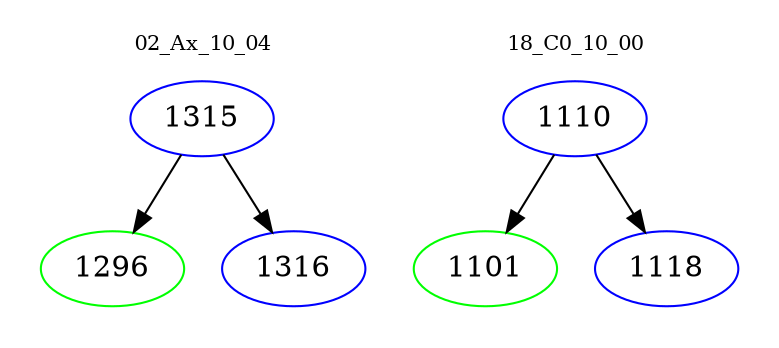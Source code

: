 digraph{
subgraph cluster_0 {
color = white
label = "02_Ax_10_04";
fontsize=10;
T0_1315 [label="1315", color="blue"]
T0_1315 -> T0_1296 [color="black"]
T0_1296 [label="1296", color="green"]
T0_1315 -> T0_1316 [color="black"]
T0_1316 [label="1316", color="blue"]
}
subgraph cluster_1 {
color = white
label = "18_C0_10_00";
fontsize=10;
T1_1110 [label="1110", color="blue"]
T1_1110 -> T1_1101 [color="black"]
T1_1101 [label="1101", color="green"]
T1_1110 -> T1_1118 [color="black"]
T1_1118 [label="1118", color="blue"]
}
}
